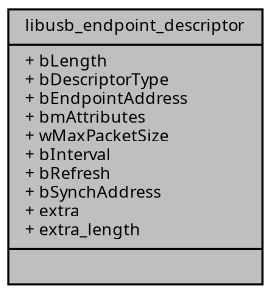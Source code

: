 digraph "libusb_endpoint_descriptor"
{
  edge [fontname="Sans",fontsize="8",labelfontname="Sans",labelfontsize="8"];
  node [fontname="Sans",fontsize="8",shape=record];
  Node1 [label="{libusb_endpoint_descriptor\n|+ bLength\l+ bDescriptorType\l+ bEndpointAddress\l+ bmAttributes\l+ wMaxPacketSize\l+ bInterval\l+ bRefresh\l+ bSynchAddress\l+ extra\l+ extra_length\l|}",height=0.2,width=0.4,color="black", fillcolor="grey75", style="filled", fontcolor="black"];
}
